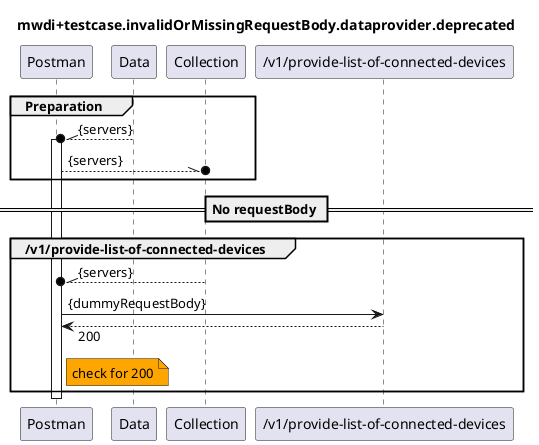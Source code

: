 @startuml mwdi+diagram.invalidOrMissingRequestBody.dataprovider.deprecated
skinparam responseMessageBelowArrow true

title
mwdi+testcase.invalidOrMissingRequestBody.dataprovider.deprecated
end title

participant "Postman" as Postman
participant "Data" as Data
participant "Collection" as Collection

'no requestBody
participant "/v1/provide-list-of-connected-devices" as PLOCD

group Preparation
  Data --\\o Postman : {servers}
  activate Postman
  Postman --\\o Collection : {servers}
end

== No requestBody == 
  group /v1/provide-list-of-connected-devices
    Collection --\\o Postman : {servers}
    Postman -> PLOCD : {dummyRequestBody}
    Postman <-- PLOCD : 200
    note right Postman #Orange
      check for 200
    end note
  end

deactivate Postman

@enduml
